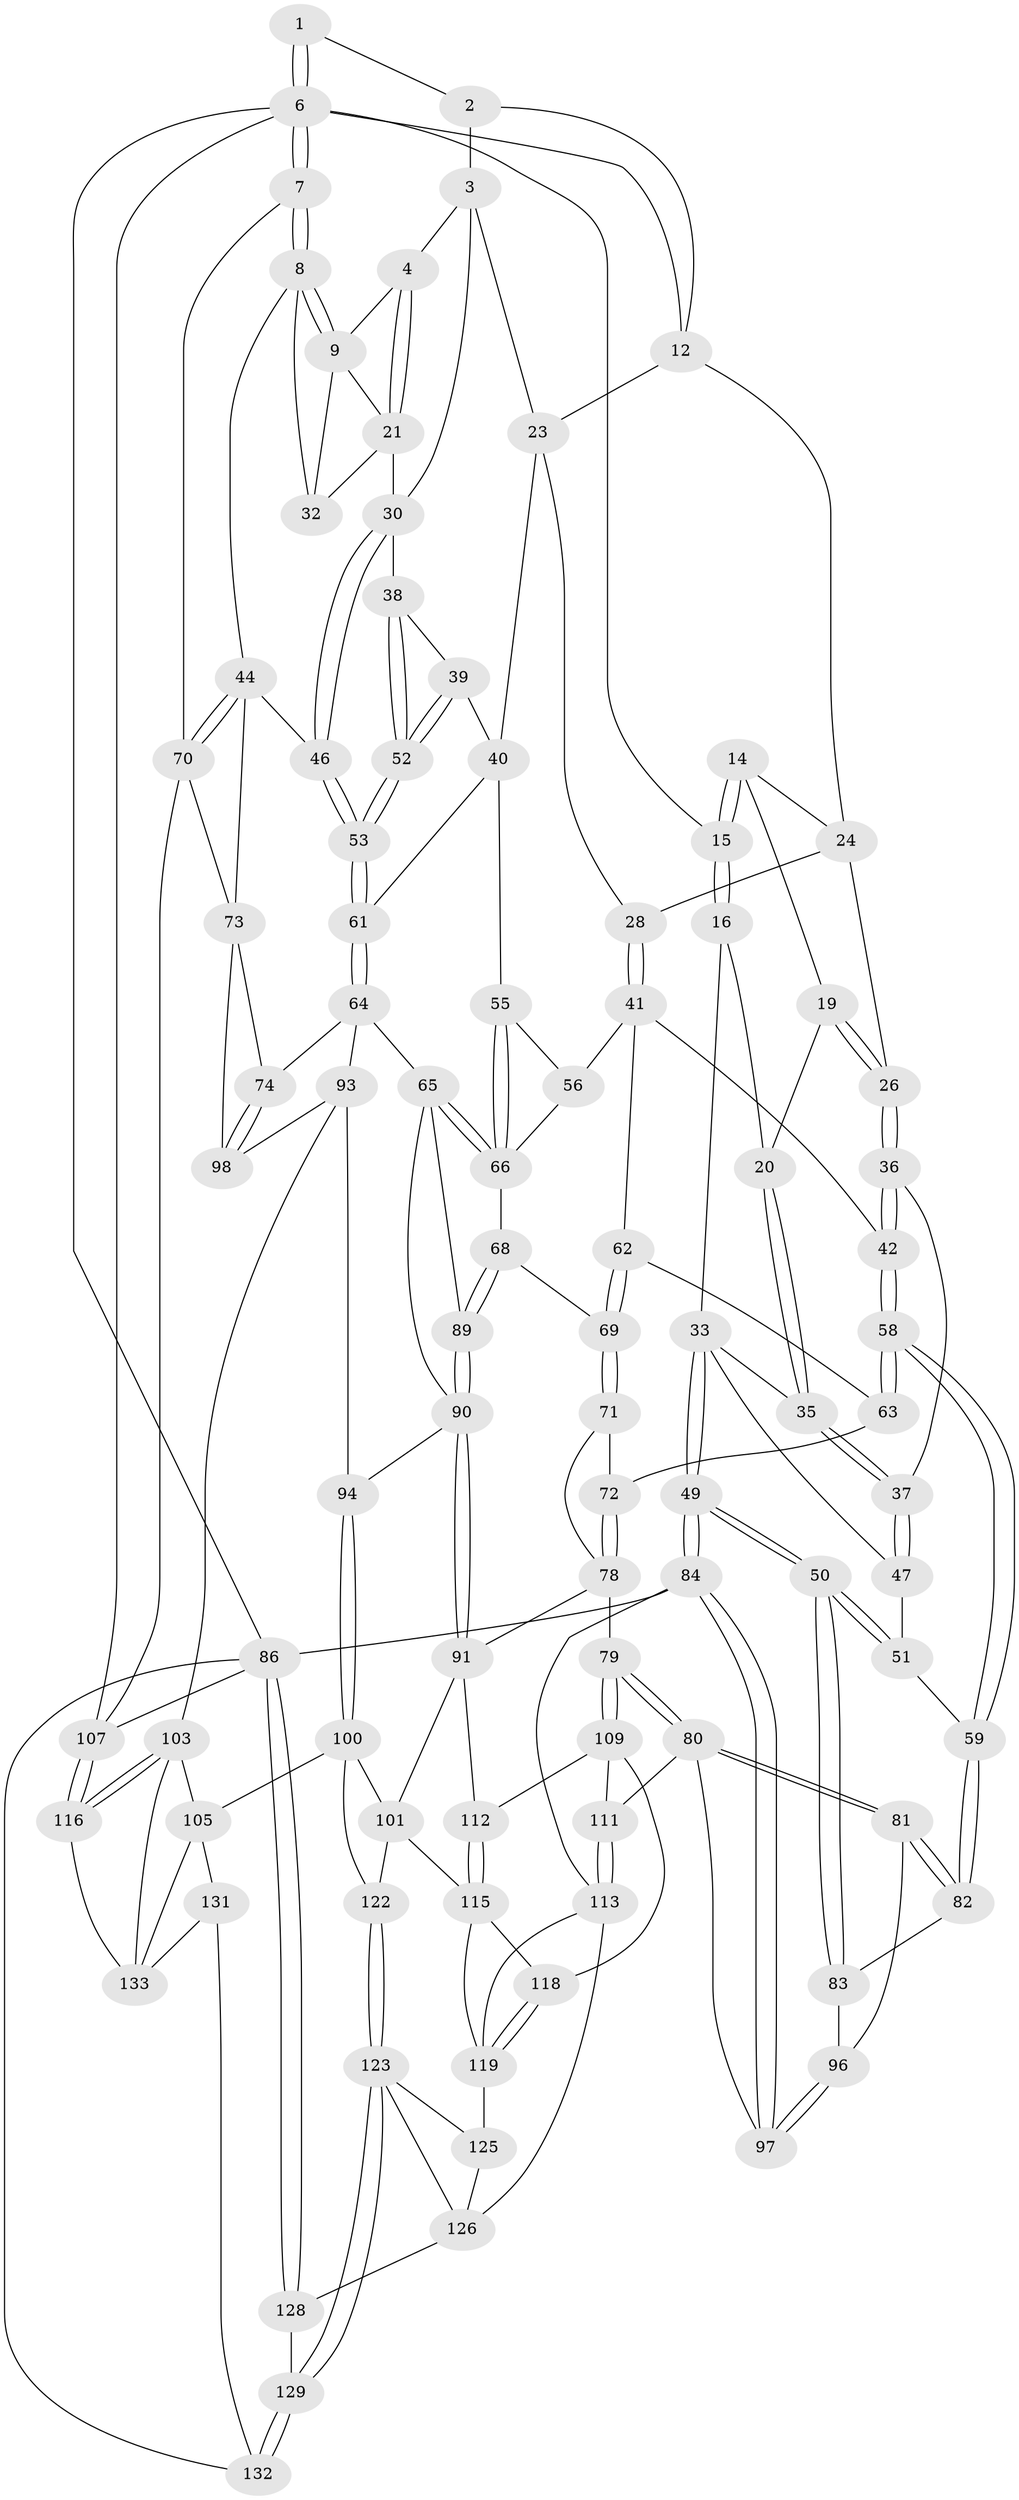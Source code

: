 // Generated by graph-tools (version 1.1) at 2025/52/02/27/25 19:52:38]
// undirected, 93 vertices, 215 edges
graph export_dot {
graph [start="1"]
  node [color=gray90,style=filled];
  1 [pos="+1+0"];
  2 [pos="+0.669852007233783+0"];
  3 [pos="+0.7569427614022297+0",super="+22"];
  4 [pos="+0.7960668130532994+0.06725676979711111",super="+5"];
  6 [pos="+1+0",super="+11"];
  7 [pos="+1+0.1584498644554861"];
  8 [pos="+1+0.16169584208949656",super="+43"];
  9 [pos="+0.9971373537347039+0.13822550993684932",super="+10"];
  12 [pos="+0.38011700546145405+0",super="+13"];
  14 [pos="+0.1549890525954257+0.052659921708915744",super="+18"];
  15 [pos="+0+0"];
  16 [pos="+0+0",super="+17"];
  19 [pos="+0.18229198315711045+0.12804130399880556"];
  20 [pos="+0.10241890259436141+0.14989137471164124"];
  21 [pos="+0.8091276187691949+0.11676657140241364",super="+29"];
  23 [pos="+0.5003309490060794+0",super="+27"];
  24 [pos="+0.24308419812450152+0.03412807479639309",super="+25"];
  26 [pos="+0.20273917695048585+0.1817861983535479"];
  28 [pos="+0.31923895470094926+0.2050377910470907"];
  30 [pos="+0.7299478648952374+0.196934410807227",super="+31"];
  32 [pos="+0.8625013178567991+0.1707320883551364"];
  33 [pos="+0+0",super="+34"];
  35 [pos="+0.08803356076052796+0.1639680325916844"];
  36 [pos="+0.1852718219196834+0.23457523553700657"];
  37 [pos="+0.16155074331950842+0.23441399107488783"];
  38 [pos="+0.6797389492875775+0.2063231111770367"];
  39 [pos="+0.6126856686035038+0.21545158913655646"];
  40 [pos="+0.5173411493583255+0.19468128727119144",super="+54"];
  41 [pos="+0.3209248148923894+0.25652518701064675",super="+57"];
  42 [pos="+0.2216381197104407+0.2676120846175958"];
  44 [pos="+0.8632208294272604+0.31621488803390063",super="+45"];
  46 [pos="+0.7779551808767895+0.32005745189624707"];
  47 [pos="+0.1116714305724579+0.2833145890787868",super="+48"];
  49 [pos="+0+0.36836703102879575"];
  50 [pos="+0+0.37332200810318333"];
  51 [pos="+0+0.3565558702278686",super="+60"];
  52 [pos="+0.6490938167628515+0.3139939370256529"];
  53 [pos="+0.6496998114604596+0.3672519730536919"];
  55 [pos="+0.4711568601806629+0.2655285249310011"];
  56 [pos="+0.4629369160825866+0.2712558100309715"];
  58 [pos="+0.18102027183927724+0.37861647217535527"];
  59 [pos="+0.17716927132827567+0.3803009068164931"];
  61 [pos="+0.6407913612307713+0.37458540636303755"];
  62 [pos="+0.3186707237051887+0.3495382500784856"];
  63 [pos="+0.24695141413164484+0.39082340422954354"];
  64 [pos="+0.6344277372801874+0.3913382065930643",super="+75"];
  65 [pos="+0.5743986672294792+0.42970136354317245",super="+88"];
  66 [pos="+0.5588553840463168+0.4146060054564081",super="+67"];
  68 [pos="+0.404451913404225+0.412920114541264"];
  69 [pos="+0.3928670570640733+0.41633446158778703"];
  70 [pos="+1+0.4906941247958606",super="+76"];
  71 [pos="+0.35838877266725927+0.47414793536572103"];
  72 [pos="+0.2560816238782838+0.41015406116498043"];
  73 [pos="+0.8314089050650846+0.34275800171784987",super="+77"];
  74 [pos="+0.7696479160328297+0.5279319756983456"];
  78 [pos="+0.2613015909141806+0.5940101390873841",super="+92"];
  79 [pos="+0.20928162740378448+0.5975621459655583"];
  80 [pos="+0.17956548451707877+0.5902121567848693",super="+108"];
  81 [pos="+0.177922017748956+0.5870656024653542"];
  82 [pos="+0.15846488888555807+0.427685407296754"];
  83 [pos="+0+0.44238331106675205"];
  84 [pos="+0+0.7449746461380086",super="+85"];
  86 [pos="+0+1",super="+87"];
  89 [pos="+0.4724399450427008+0.4484775727079951"];
  90 [pos="+0.4438025722456516+0.5736653883821615",super="+95"];
  91 [pos="+0.32380215026556125+0.6022889385261736",super="+102"];
  93 [pos="+0.5930616688056555+0.5950945019908841",super="+99"];
  94 [pos="+0.5655851538637231+0.591234361198721"];
  96 [pos="+0.037620975786011986+0.49184458612243503"];
  97 [pos="+0+0.6483439490491533"];
  98 [pos="+0.8575190594582625+0.6259372166486327"];
  100 [pos="+0.5036670415347264+0.7841146787838147",super="+106"];
  101 [pos="+0.35928487098413564+0.6769011081841757",super="+114"];
  103 [pos="+0.7525310184026324+0.8145957296222818",super="+104"];
  105 [pos="+0.5635252408251787+0.830262804500291",super="+130"];
  107 [pos="+1+1"];
  109 [pos="+0.20415938945775908+0.7607310155878128",super="+110"];
  111 [pos="+0.1075855363241167+0.7846621485401657"];
  112 [pos="+0.23876517253026133+0.7814329311723764"];
  113 [pos="+0+0.8553378101758268",super="+120"];
  115 [pos="+0.28674564422183035+0.8343372299860924",super="+117"];
  116 [pos="+1+1"];
  118 [pos="+0.16628076501127925+0.8279215291216249"];
  119 [pos="+0.16788203484452563+0.882144806158281",super="+121"];
  122 [pos="+0.3717089531827197+0.9293331211911734"];
  123 [pos="+0.34460668954134394+1",super="+124"];
  125 [pos="+0.21308057832844865+0.8988475416955798"];
  126 [pos="+0.18956128303651498+0.9365551413638304",super="+127"];
  128 [pos="+0.1473239244748745+0.9473551677619344"];
  129 [pos="+0.3433999933422356+1"];
  131 [pos="+0.47775123858625307+1"];
  132 [pos="+0.3447314974031841+1"];
  133 [pos="+0.6424211454592956+0.8740524355036032",super="+134"];
  1 -- 2;
  1 -- 6;
  1 -- 6;
  2 -- 3;
  2 -- 12;
  3 -- 4;
  3 -- 30;
  3 -- 23;
  4 -- 21;
  4 -- 21;
  4 -- 9;
  6 -- 7;
  6 -- 7;
  6 -- 107;
  6 -- 12;
  6 -- 15;
  6 -- 86;
  7 -- 8;
  7 -- 8;
  7 -- 70;
  8 -- 9;
  8 -- 9;
  8 -- 32;
  8 -- 44;
  9 -- 32;
  9 -- 21;
  12 -- 24;
  12 -- 23;
  14 -- 15;
  14 -- 15;
  14 -- 24;
  14 -- 19;
  15 -- 16;
  15 -- 16;
  16 -- 33;
  16 -- 20;
  19 -- 20;
  19 -- 26;
  19 -- 26;
  20 -- 35;
  20 -- 35;
  21 -- 32;
  21 -- 30;
  23 -- 40;
  23 -- 28;
  24 -- 26;
  24 -- 28;
  26 -- 36;
  26 -- 36;
  28 -- 41;
  28 -- 41;
  30 -- 46;
  30 -- 46;
  30 -- 38;
  33 -- 49;
  33 -- 49;
  33 -- 35;
  33 -- 47;
  35 -- 37;
  35 -- 37;
  36 -- 37;
  36 -- 42;
  36 -- 42;
  37 -- 47;
  37 -- 47;
  38 -- 39;
  38 -- 52;
  38 -- 52;
  39 -- 40;
  39 -- 52;
  39 -- 52;
  40 -- 61;
  40 -- 55;
  41 -- 42;
  41 -- 56;
  41 -- 62;
  42 -- 58;
  42 -- 58;
  44 -- 70;
  44 -- 70;
  44 -- 73;
  44 -- 46;
  46 -- 53;
  46 -- 53;
  47 -- 51 [weight=2];
  49 -- 50;
  49 -- 50;
  49 -- 84;
  49 -- 84;
  50 -- 51;
  50 -- 51;
  50 -- 83;
  50 -- 83;
  51 -- 59;
  52 -- 53;
  52 -- 53;
  53 -- 61;
  53 -- 61;
  55 -- 56;
  55 -- 66;
  55 -- 66;
  56 -- 66;
  58 -- 59;
  58 -- 59;
  58 -- 63;
  58 -- 63;
  59 -- 82;
  59 -- 82;
  61 -- 64;
  61 -- 64;
  62 -- 63;
  62 -- 69;
  62 -- 69;
  63 -- 72;
  64 -- 65;
  64 -- 74;
  64 -- 93;
  65 -- 66;
  65 -- 66;
  65 -- 89;
  65 -- 90;
  66 -- 68;
  68 -- 69;
  68 -- 89;
  68 -- 89;
  69 -- 71;
  69 -- 71;
  70 -- 73;
  70 -- 107;
  71 -- 72;
  71 -- 78;
  72 -- 78;
  72 -- 78;
  73 -- 74;
  73 -- 98;
  74 -- 98;
  74 -- 98;
  78 -- 79;
  78 -- 91;
  79 -- 80;
  79 -- 80;
  79 -- 109;
  79 -- 109;
  80 -- 81;
  80 -- 81;
  80 -- 97;
  80 -- 111;
  81 -- 82;
  81 -- 82;
  81 -- 96;
  82 -- 83;
  83 -- 96;
  84 -- 97;
  84 -- 97;
  84 -- 113;
  84 -- 86;
  86 -- 128;
  86 -- 128;
  86 -- 107;
  86 -- 132;
  89 -- 90;
  89 -- 90;
  90 -- 91;
  90 -- 91;
  90 -- 94;
  91 -- 112;
  91 -- 101;
  93 -- 94;
  93 -- 98;
  93 -- 103;
  94 -- 100;
  94 -- 100;
  96 -- 97;
  96 -- 97;
  100 -- 101;
  100 -- 105;
  100 -- 122;
  101 -- 122;
  101 -- 115;
  103 -- 116;
  103 -- 116;
  103 -- 105;
  103 -- 133;
  105 -- 131;
  105 -- 133;
  107 -- 116;
  107 -- 116;
  109 -- 112;
  109 -- 118;
  109 -- 111;
  111 -- 113;
  111 -- 113;
  112 -- 115;
  112 -- 115;
  113 -- 126;
  113 -- 119;
  115 -- 118;
  115 -- 119;
  116 -- 133;
  118 -- 119;
  118 -- 119;
  119 -- 125;
  122 -- 123;
  122 -- 123;
  123 -- 129;
  123 -- 129;
  123 -- 125;
  123 -- 126;
  125 -- 126;
  126 -- 128;
  128 -- 129;
  129 -- 132;
  129 -- 132;
  131 -- 132;
  131 -- 133;
}
